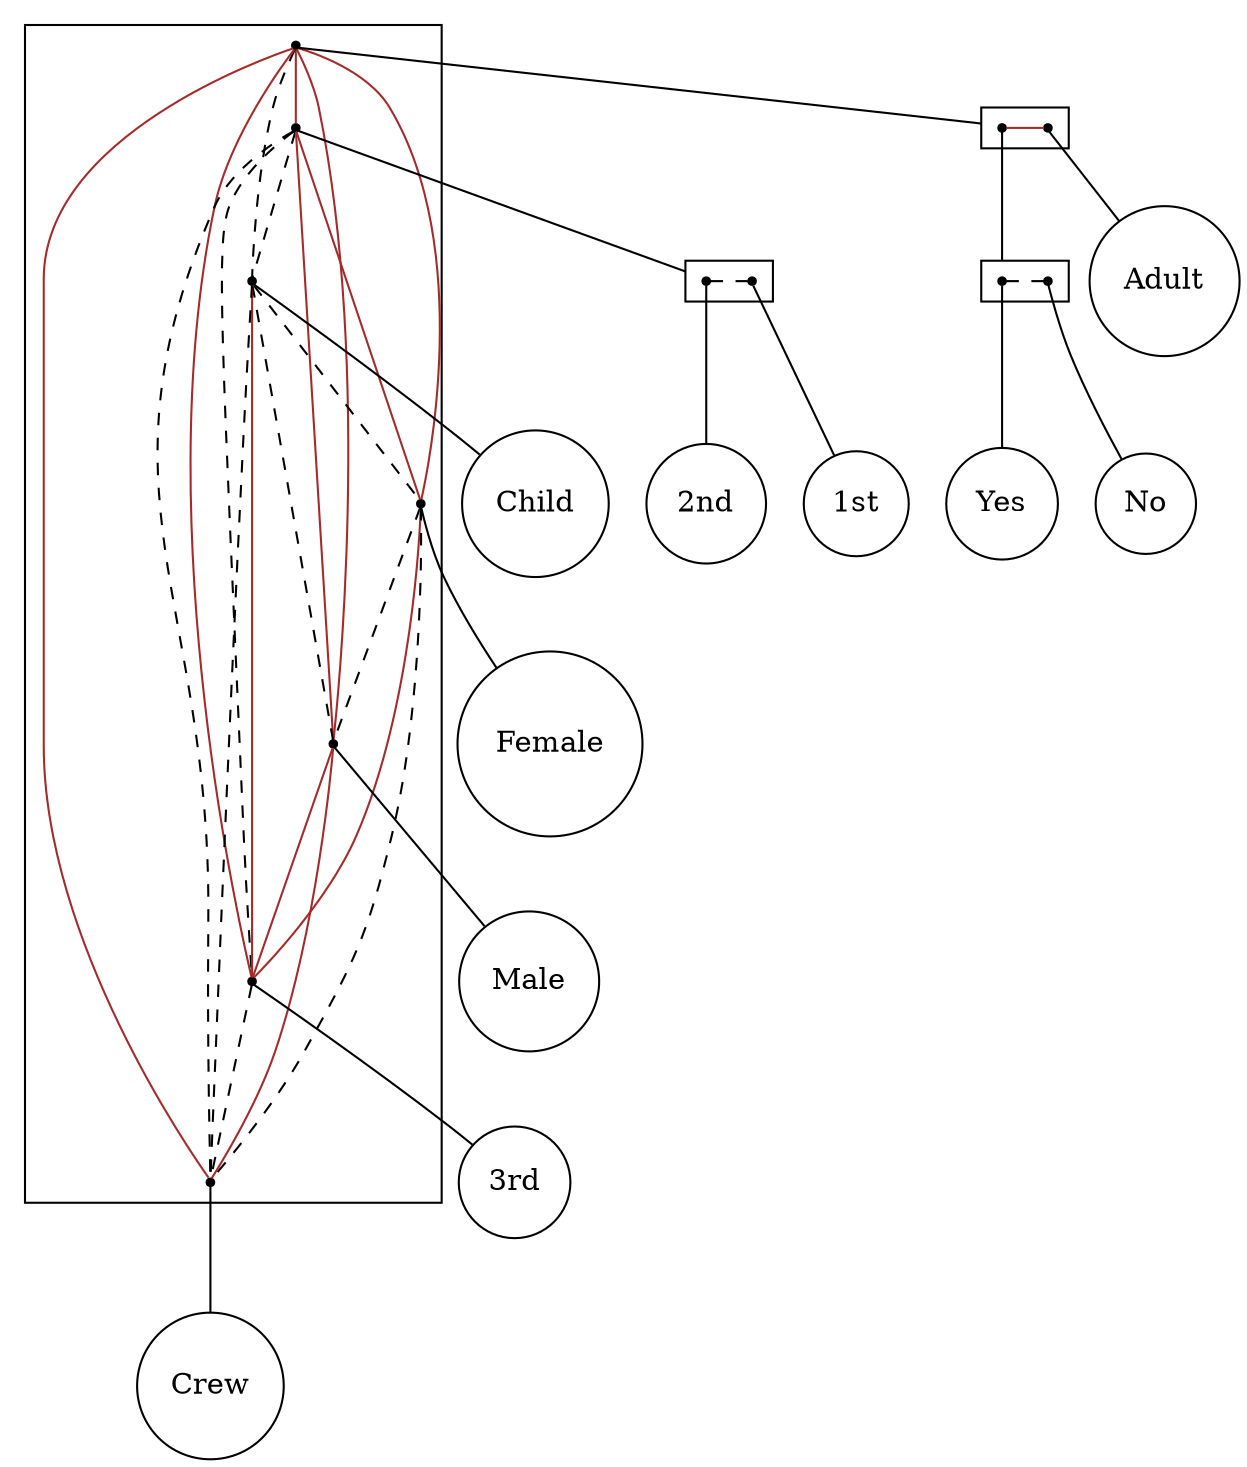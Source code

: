 strict digraph "linear_2-structure" {
compound=true;
fontname=Verdana;
fontsize=12;
newrank=true;
node [shape=circle];
Child;
Female;
Male;
"3rd";
Crew;
Adult;
"2nd";
"1st";
Yes;
No;
subgraph cluster_1stFemaleAdultMaleYesChild3rdNoCrew2nd {
node [shape=point];
s_AdultYesNo -> s_1st2nd  [arrowhead=none, color=brown, style=solid];
s_AdultYesNo -> s_Child  [arrowhead=none, color=black, style=dashed];
s_AdultYesNo -> s_Female  [arrowhead=none, color=brown, style=solid];
s_AdultYesNo -> s_Male  [arrowhead=none, color=brown, style=solid];
s_AdultYesNo -> s_3rd  [arrowhead=none, color=brown, style=solid];
s_AdultYesNo -> s_Crew  [arrowhead=none, color=brown, style=solid];
s_1st2nd -> s_Child  [arrowhead=none, color=black, style=dashed];
s_1st2nd -> s_Female  [arrowhead=none, color=brown, style=solid];
s_1st2nd -> s_Male  [arrowhead=none, color=brown, style=solid];
s_1st2nd -> s_3rd  [arrowhead=none, color=black, style=dashed];
s_1st2nd -> s_Crew  [arrowhead=none, color=black, style=dashed];
s_Child -> s_Female  [arrowhead=none, color=black, style=dashed];
s_Child -> s_Male  [arrowhead=none, color=black, style=dashed];
s_Child -> s_3rd  [arrowhead=none, color=brown, style=solid];
s_Child -> s_Crew  [arrowhead=none, color=black, style=dashed];
s_Female -> s_Male  [arrowhead=none, color=black, style=dashed];
s_Female -> s_3rd  [arrowhead=none, color=brown, style=solid];
s_Female -> s_Crew  [arrowhead=none, color=black, style=dashed];
s_Male -> s_3rd  [arrowhead=none, color=brown, style=solid];
s_Male -> s_Crew  [arrowhead=none, color=brown, style=solid];
s_3rd -> s_Crew  [arrowhead=none, color=black, style=dashed];
}

subgraph cluster_AdultYesNo {
rank=same;
node [shape=point];
s_YesNo -> s_Adult  [arrowhead=none, color=brown, style=solid];
}

subgraph cluster_1st2nd {
rank=same;
node [shape=point];
s_2nd -> s_1st  [arrowhead=none, color=black, style=dashed];
}

subgraph cluster_YesNo {
rank=same;
node [shape=point];
s_Yes -> s_No  [arrowhead=none, color=black, style=dashed];
}

s_AdultYesNo -> s_YesNo  [arrowhead=none, lhead=cluster_AdultYesNo];
s_1st2nd -> s_2nd  [arrowhead=none, lhead=cluster_1st2nd];
s_Child -> Child  [arrowhead=none];
s_Female -> Female  [arrowhead=none];
s_Male -> Male  [arrowhead=none];
s_3rd -> "3rd"  [arrowhead=none];
s_Crew -> Crew  [arrowhead=none];
s_YesNo -> s_Yes  [arrowhead=none, lhead=cluster_YesNo];
s_Adult -> Adult  [arrowhead=none];
s_2nd -> "2nd"  [arrowhead=none];
s_1st -> "1st"  [arrowhead=none];
s_Yes -> Yes  [arrowhead=none];
s_No -> No  [arrowhead=none];
}
